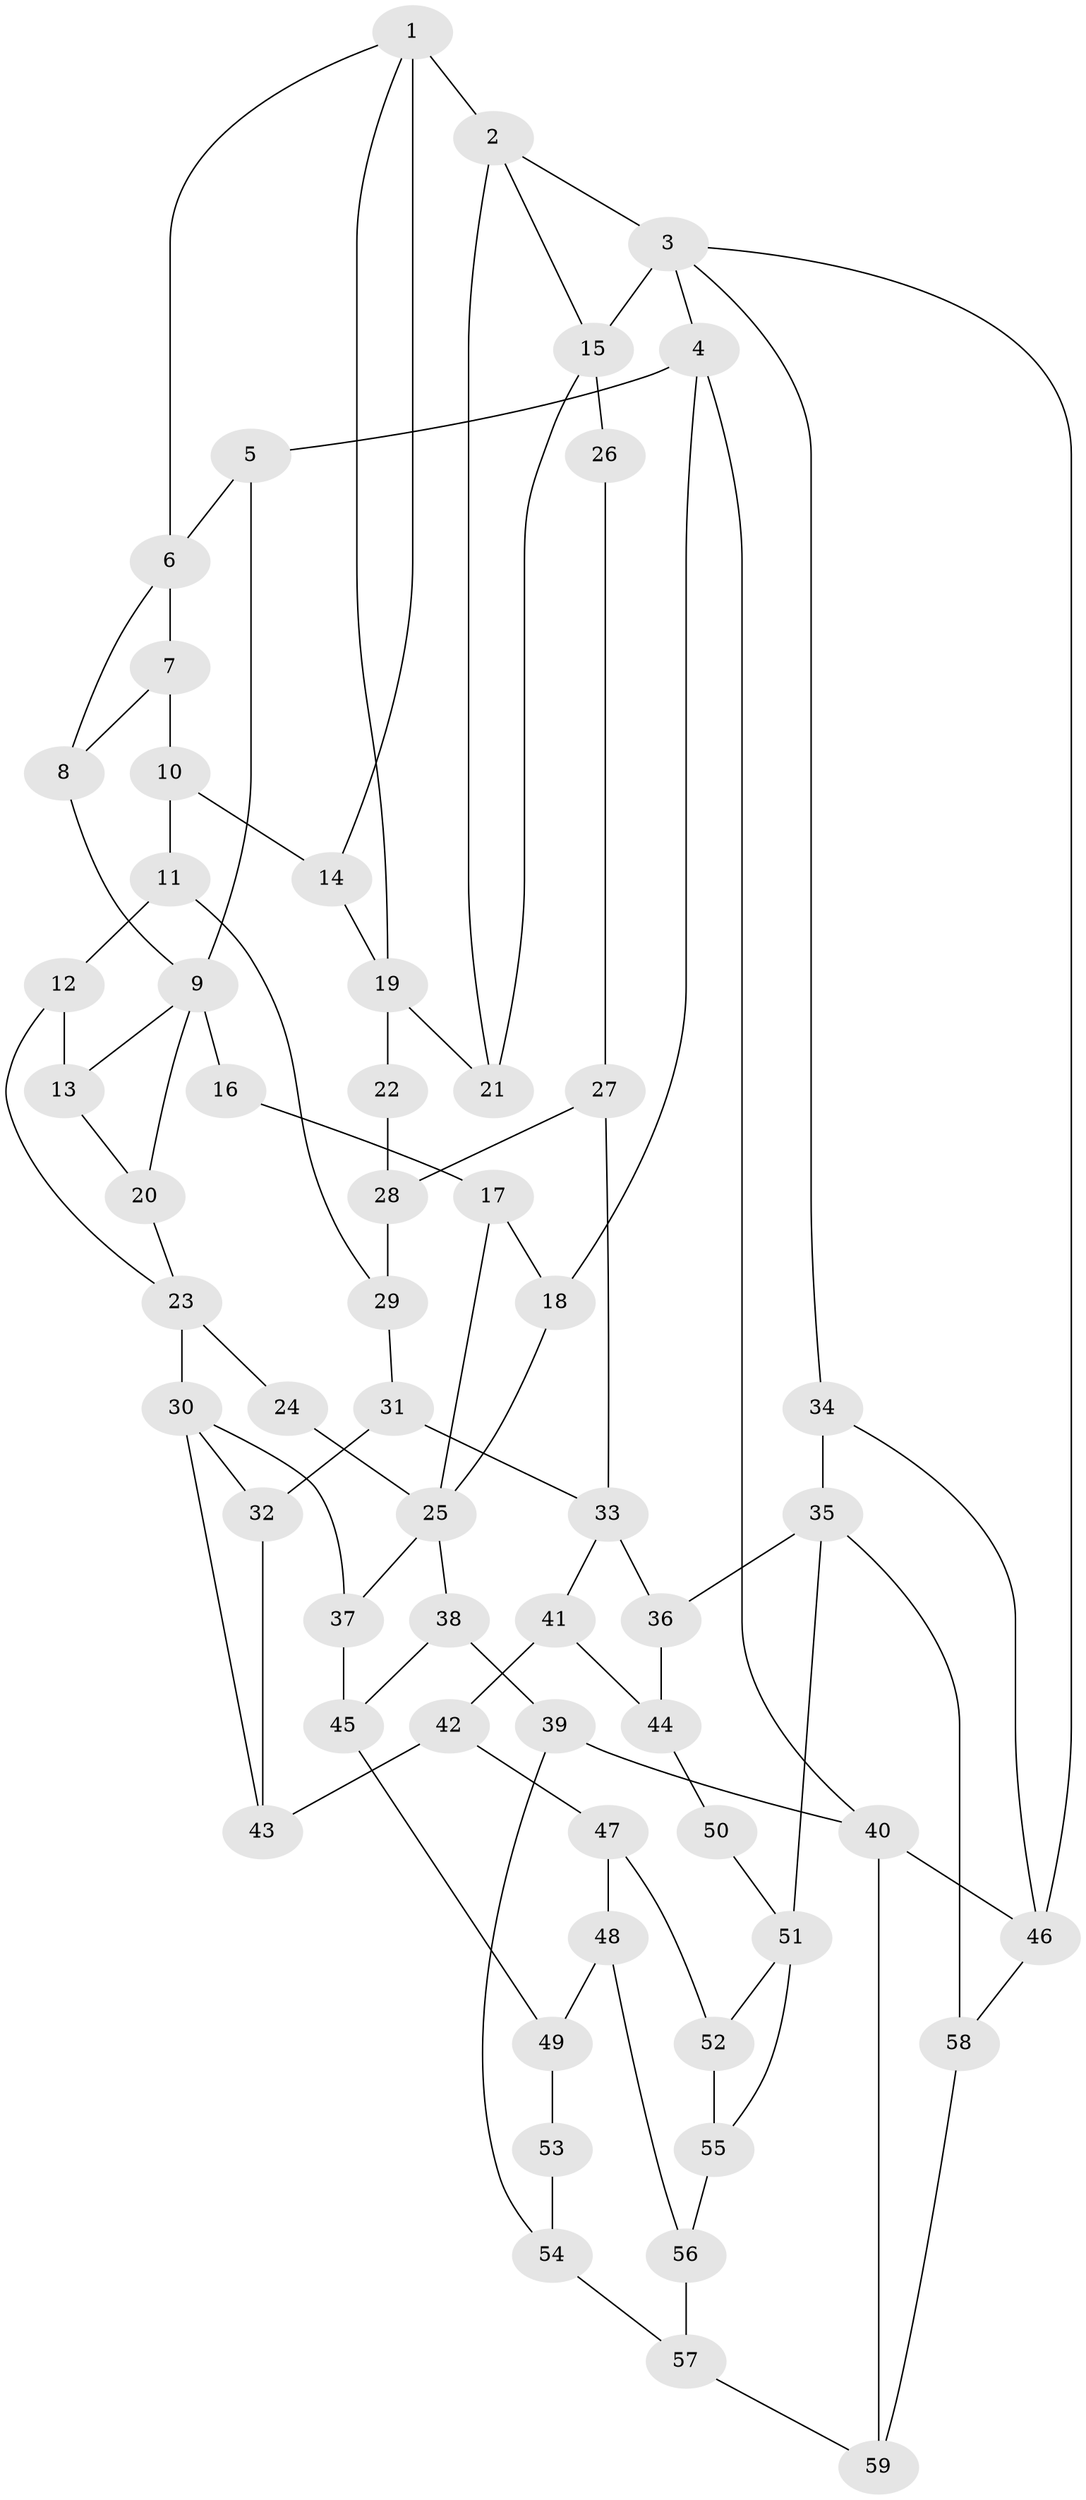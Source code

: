 // original degree distribution, {3: 0.02040816326530612, 4: 0.23469387755102042, 5: 0.5306122448979592, 6: 0.21428571428571427}
// Generated by graph-tools (version 1.1) at 2025/54/03/04/25 22:54:19]
// undirected, 59 vertices, 95 edges
graph export_dot {
  node [color=gray90,style=filled];
  1;
  2;
  3;
  4;
  5;
  6;
  7;
  8;
  9;
  10;
  11;
  12;
  13;
  14;
  15;
  16;
  17;
  18;
  19;
  20;
  21;
  22;
  23;
  24;
  25;
  26;
  27;
  28;
  29;
  30;
  31;
  32;
  33;
  34;
  35;
  36;
  37;
  38;
  39;
  40;
  41;
  42;
  43;
  44;
  45;
  46;
  47;
  48;
  49;
  50;
  51;
  52;
  53;
  54;
  55;
  56;
  57;
  58;
  59;
  1 -- 2 [weight=2.0];
  1 -- 6 [weight=1.0];
  1 -- 14 [weight=1.0];
  1 -- 19 [weight=1.0];
  2 -- 3 [weight=1.0];
  2 -- 15 [weight=1.0];
  2 -- 21 [weight=1.0];
  3 -- 4 [weight=1.0];
  3 -- 15 [weight=2.0];
  3 -- 34 [weight=1.0];
  3 -- 46 [weight=1.0];
  4 -- 5 [weight=1.0];
  4 -- 18 [weight=1.0];
  4 -- 40 [weight=1.0];
  5 -- 6 [weight=1.0];
  5 -- 9 [weight=1.0];
  6 -- 7 [weight=1.0];
  6 -- 8 [weight=1.0];
  7 -- 8 [weight=1.0];
  7 -- 10 [weight=1.0];
  8 -- 9 [weight=1.0];
  9 -- 13 [weight=1.0];
  9 -- 16 [weight=2.0];
  9 -- 20 [weight=1.0];
  10 -- 11 [weight=1.0];
  10 -- 14 [weight=1.0];
  11 -- 12 [weight=1.0];
  11 -- 29 [weight=1.0];
  12 -- 13 [weight=1.0];
  12 -- 23 [weight=1.0];
  13 -- 20 [weight=1.0];
  14 -- 19 [weight=2.0];
  15 -- 21 [weight=1.0];
  15 -- 26 [weight=2.0];
  16 -- 17 [weight=1.0];
  17 -- 18 [weight=1.0];
  17 -- 25 [weight=1.0];
  18 -- 25 [weight=1.0];
  19 -- 21 [weight=1.0];
  19 -- 22 [weight=2.0];
  20 -- 23 [weight=1.0];
  22 -- 28 [weight=1.0];
  23 -- 24 [weight=2.0];
  23 -- 30 [weight=2.0];
  24 -- 25 [weight=2.0];
  25 -- 37 [weight=1.0];
  25 -- 38 [weight=1.0];
  26 -- 27 [weight=1.0];
  27 -- 28 [weight=1.0];
  27 -- 33 [weight=1.0];
  28 -- 29 [weight=1.0];
  29 -- 31 [weight=1.0];
  30 -- 32 [weight=1.0];
  30 -- 37 [weight=1.0];
  30 -- 43 [weight=1.0];
  31 -- 32 [weight=1.0];
  31 -- 33 [weight=1.0];
  32 -- 43 [weight=1.0];
  33 -- 36 [weight=1.0];
  33 -- 41 [weight=1.0];
  34 -- 35 [weight=1.0];
  34 -- 46 [weight=1.0];
  35 -- 36 [weight=1.0];
  35 -- 51 [weight=2.0];
  35 -- 58 [weight=1.0];
  36 -- 44 [weight=1.0];
  37 -- 45 [weight=1.0];
  38 -- 39 [weight=1.0];
  38 -- 45 [weight=1.0];
  39 -- 40 [weight=1.0];
  39 -- 54 [weight=1.0];
  40 -- 46 [weight=1.0];
  40 -- 59 [weight=1.0];
  41 -- 42 [weight=1.0];
  41 -- 44 [weight=1.0];
  42 -- 43 [weight=1.0];
  42 -- 47 [weight=1.0];
  44 -- 50 [weight=1.0];
  45 -- 49 [weight=1.0];
  46 -- 58 [weight=1.0];
  47 -- 48 [weight=1.0];
  47 -- 52 [weight=1.0];
  48 -- 49 [weight=1.0];
  48 -- 56 [weight=1.0];
  49 -- 53 [weight=1.0];
  50 -- 51 [weight=2.0];
  51 -- 52 [weight=1.0];
  51 -- 55 [weight=1.0];
  52 -- 55 [weight=1.0];
  53 -- 54 [weight=2.0];
  54 -- 57 [weight=1.0];
  55 -- 56 [weight=1.0];
  56 -- 57 [weight=1.0];
  57 -- 59 [weight=1.0];
  58 -- 59 [weight=1.0];
}

